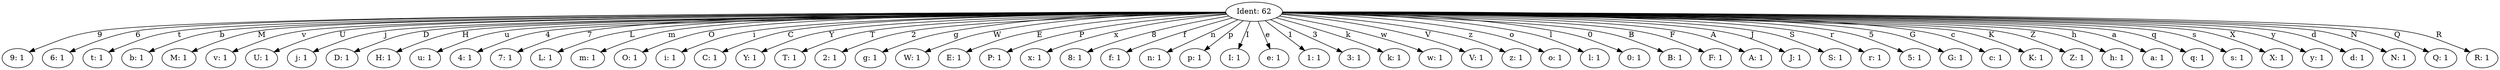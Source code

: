 digraph {
    0 [ label = "Ident: 62" ]
    1 [ label = "9: 1" ]
    2 [ label = "6: 1" ]
    3 [ label = "t: 1" ]
    4 [ label = "b: 1" ]
    5 [ label = "M: 1" ]
    6 [ label = "v: 1" ]
    7 [ label = "U: 1" ]
    8 [ label = "j: 1" ]
    9 [ label = "D: 1" ]
    10 [ label = "H: 1" ]
    11 [ label = "u: 1" ]
    12 [ label = "4: 1" ]
    13 [ label = "7: 1" ]
    14 [ label = "L: 1" ]
    15 [ label = "m: 1" ]
    16 [ label = "O: 1" ]
    17 [ label = "i: 1" ]
    18 [ label = "C: 1" ]
    19 [ label = "Y: 1" ]
    20 [ label = "T: 1" ]
    21 [ label = "2: 1" ]
    22 [ label = "g: 1" ]
    23 [ label = "W: 1" ]
    24 [ label = "E: 1" ]
    25 [ label = "P: 1" ]
    26 [ label = "x: 1" ]
    27 [ label = "8: 1" ]
    28 [ label = "f: 1" ]
    29 [ label = "n: 1" ]
    30 [ label = "p: 1" ]
    31 [ label = "I: 1" ]
    32 [ label = "e: 1" ]
    33 [ label = "1: 1" ]
    34 [ label = "3: 1" ]
    35 [ label = "k: 1" ]
    36 [ label = "w: 1" ]
    37 [ label = "V: 1" ]
    38 [ label = "z: 1" ]
    39 [ label = "o: 1" ]
    40 [ label = "l: 1" ]
    41 [ label = "0: 1" ]
    42 [ label = "B: 1" ]
    43 [ label = "F: 1" ]
    44 [ label = "A: 1" ]
    45 [ label = "J: 1" ]
    46 [ label = "S: 1" ]
    47 [ label = "r: 1" ]
    48 [ label = "5: 1" ]
    49 [ label = "G: 1" ]
    50 [ label = "c: 1" ]
    51 [ label = "K: 1" ]
    52 [ label = "Z: 1" ]
    53 [ label = "h: 1" ]
    54 [ label = "a: 1" ]
    55 [ label = "q: 1" ]
    56 [ label = "s: 1" ]
    57 [ label = "X: 1" ]
    58 [ label = "y: 1" ]
    59 [ label = "d: 1" ]
    60 [ label = "N: 1" ]
    61 [ label = "Q: 1" ]
    62 [ label = "R: 1" ]
    0 -> 1 [ label = "9" ]
    0 -> 2 [ label = "6" ]
    0 -> 3 [ label = "t" ]
    0 -> 4 [ label = "b" ]
    0 -> 5 [ label = "M" ]
    0 -> 6 [ label = "v" ]
    0 -> 7 [ label = "U" ]
    0 -> 8 [ label = "j" ]
    0 -> 9 [ label = "D" ]
    0 -> 10 [ label = "H" ]
    0 -> 11 [ label = "u" ]
    0 -> 12 [ label = "4" ]
    0 -> 13 [ label = "7" ]
    0 -> 14 [ label = "L" ]
    0 -> 15 [ label = "m" ]
    0 -> 16 [ label = "O" ]
    0 -> 17 [ label = "i" ]
    0 -> 18 [ label = "C" ]
    0 -> 19 [ label = "Y" ]
    0 -> 20 [ label = "T" ]
    0 -> 21 [ label = "2" ]
    0 -> 22 [ label = "g" ]
    0 -> 23 [ label = "W" ]
    0 -> 24 [ label = "E" ]
    0 -> 25 [ label = "P" ]
    0 -> 26 [ label = "x" ]
    0 -> 27 [ label = "8" ]
    0 -> 28 [ label = "f" ]
    0 -> 29 [ label = "n" ]
    0 -> 30 [ label = "p" ]
    0 -> 31 [ label = "I" ]
    0 -> 32 [ label = "e" ]
    0 -> 33 [ label = "1" ]
    0 -> 34 [ label = "3" ]
    0 -> 35 [ label = "k" ]
    0 -> 36 [ label = "w" ]
    0 -> 37 [ label = "V" ]
    0 -> 38 [ label = "z" ]
    0 -> 39 [ label = "o" ]
    0 -> 40 [ label = "l" ]
    0 -> 41 [ label = "0" ]
    0 -> 42 [ label = "B" ]
    0 -> 43 [ label = "F" ]
    0 -> 44 [ label = "A" ]
    0 -> 45 [ label = "J" ]
    0 -> 46 [ label = "S" ]
    0 -> 47 [ label = "r" ]
    0 -> 48 [ label = "5" ]
    0 -> 49 [ label = "G" ]
    0 -> 50 [ label = "c" ]
    0 -> 51 [ label = "K" ]
    0 -> 52 [ label = "Z" ]
    0 -> 53 [ label = "h" ]
    0 -> 54 [ label = "a" ]
    0 -> 55 [ label = "q" ]
    0 -> 56 [ label = "s" ]
    0 -> 57 [ label = "X" ]
    0 -> 58 [ label = "y" ]
    0 -> 59 [ label = "d" ]
    0 -> 60 [ label = "N" ]
    0 -> 61 [ label = "Q" ]
    0 -> 62 [ label = "R" ]
}
